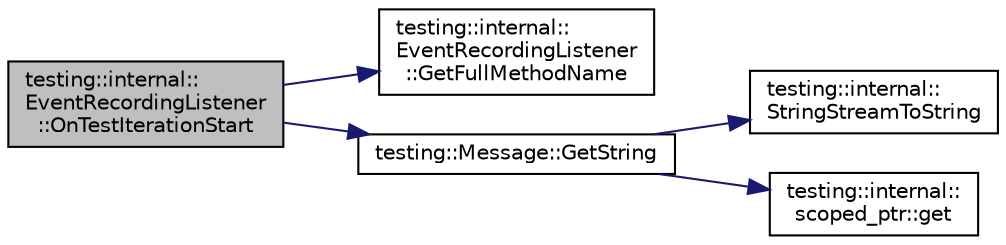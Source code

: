 digraph "testing::internal::EventRecordingListener::OnTestIterationStart"
{
  edge [fontname="Helvetica",fontsize="10",labelfontname="Helvetica",labelfontsize="10"];
  node [fontname="Helvetica",fontsize="10",shape=record];
  rankdir="LR";
  Node45 [label="testing::internal::\lEventRecordingListener\l::OnTestIterationStart",height=0.2,width=0.4,color="black", fillcolor="grey75", style="filled", fontcolor="black"];
  Node45 -> Node46 [color="midnightblue",fontsize="10",style="solid",fontname="Helvetica"];
  Node46 [label="testing::internal::\lEventRecordingListener\l::GetFullMethodName",height=0.2,width=0.4,color="black", fillcolor="white", style="filled",URL="$de/dc0/classtesting_1_1internal_1_1_event_recording_listener.html#a3d6212ced3e7a32e0e5944f2eba47c0b"];
  Node45 -> Node47 [color="midnightblue",fontsize="10",style="solid",fontname="Helvetica"];
  Node47 [label="testing::Message::GetString",height=0.2,width=0.4,color="black", fillcolor="white", style="filled",URL="$d2/da9/classtesting_1_1_message.html#a2cdc4df62bdcc9df37651a1cf527704e"];
  Node47 -> Node48 [color="midnightblue",fontsize="10",style="solid",fontname="Helvetica"];
  Node48 [label="testing::internal::\lStringStreamToString",height=0.2,width=0.4,color="black", fillcolor="white", style="filled",URL="$d0/da7/namespacetesting_1_1internal.html#ac0a2b7f69fc829d80a39e925b6417e39"];
  Node47 -> Node49 [color="midnightblue",fontsize="10",style="solid",fontname="Helvetica"];
  Node49 [label="testing::internal::\lscoped_ptr::get",height=0.2,width=0.4,color="black", fillcolor="white", style="filled",URL="$de/d6a/classtesting_1_1internal_1_1scoped__ptr.html#aa5984291e12453f1e81b7676d1fa26fd"];
}
